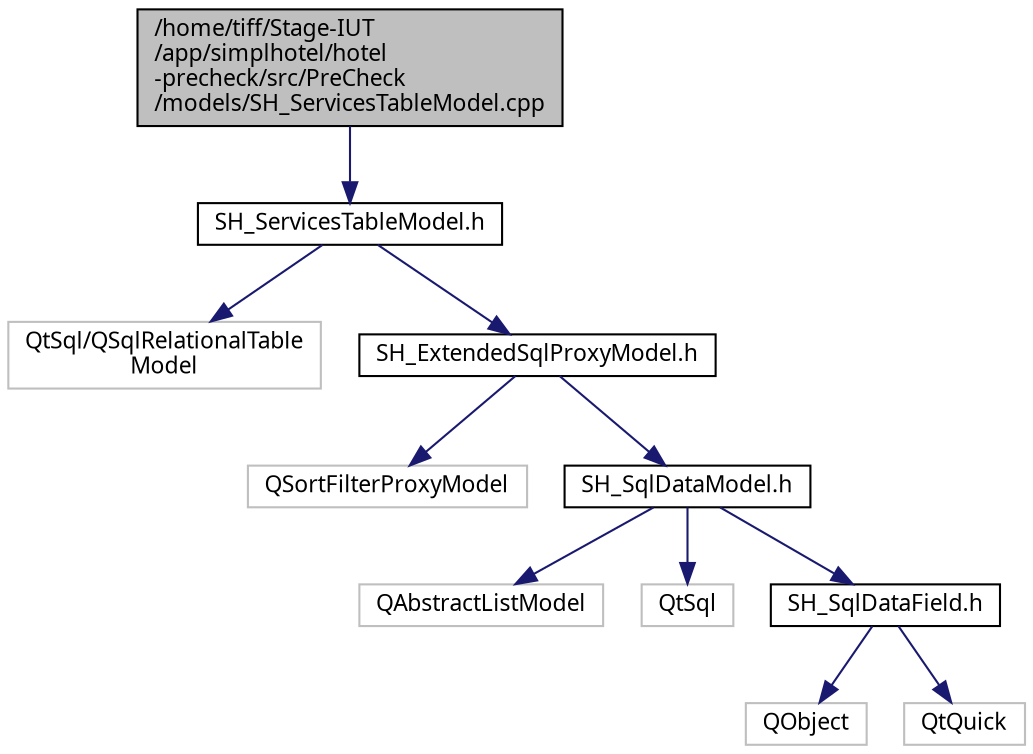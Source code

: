 digraph "/home/tiff/Stage-IUT/app/simplhotel/hotel-precheck/src/PreCheck/models/SH_ServicesTableModel.cpp"
{
 // INTERACTIVE_SVG=YES
  bgcolor="transparent";
  edge [fontname="Verdana",fontsize="11",labelfontname="Verdana",labelfontsize="11"];
  node [fontname="Verdana",fontsize="11",shape=record];
  Node1 [label="/home/tiff/Stage-IUT\l/app/simplhotel/hotel\l-precheck/src/PreCheck\l/models/SH_ServicesTableModel.cpp",height=0.2,width=0.4,color="black", fillcolor="grey75", style="filled" fontcolor="black"];
  Node1 -> Node2 [color="midnightblue",fontsize="11",style="solid",fontname="Verdana"];
  Node2 [label="SH_ServicesTableModel.h",height=0.2,width=0.4,color="black",URL="$SH__ServicesTableModel_8h.html"];
  Node2 -> Node3 [color="midnightblue",fontsize="11",style="solid",fontname="Verdana"];
  Node3 [label="QtSql/QSqlRelationalTable\lModel",height=0.2,width=0.4,color="grey75"];
  Node2 -> Node4 [color="midnightblue",fontsize="11",style="solid",fontname="Verdana"];
  Node4 [label="SH_ExtendedSqlProxyModel.h",height=0.2,width=0.4,color="black",URL="$SH__ExtendedSqlProxyModel_8h.html"];
  Node4 -> Node5 [color="midnightblue",fontsize="11",style="solid",fontname="Verdana"];
  Node5 [label="QSortFilterProxyModel",height=0.2,width=0.4,color="grey75"];
  Node4 -> Node6 [color="midnightblue",fontsize="11",style="solid",fontname="Verdana"];
  Node6 [label="SH_SqlDataModel.h",height=0.2,width=0.4,color="black",URL="$SH__SqlDataModel_8h.html"];
  Node6 -> Node7 [color="midnightblue",fontsize="11",style="solid",fontname="Verdana"];
  Node7 [label="QAbstractListModel",height=0.2,width=0.4,color="grey75"];
  Node6 -> Node8 [color="midnightblue",fontsize="11",style="solid",fontname="Verdana"];
  Node8 [label="QtSql",height=0.2,width=0.4,color="grey75"];
  Node6 -> Node9 [color="midnightblue",fontsize="11",style="solid",fontname="Verdana"];
  Node9 [label="SH_SqlDataField.h",height=0.2,width=0.4,color="black",URL="$SH__SqlDataField_8h.html"];
  Node9 -> Node10 [color="midnightblue",fontsize="11",style="solid",fontname="Verdana"];
  Node10 [label="QObject",height=0.2,width=0.4,color="grey75"];
  Node9 -> Node11 [color="midnightblue",fontsize="11",style="solid",fontname="Verdana"];
  Node11 [label="QtQuick",height=0.2,width=0.4,color="grey75"];
}
